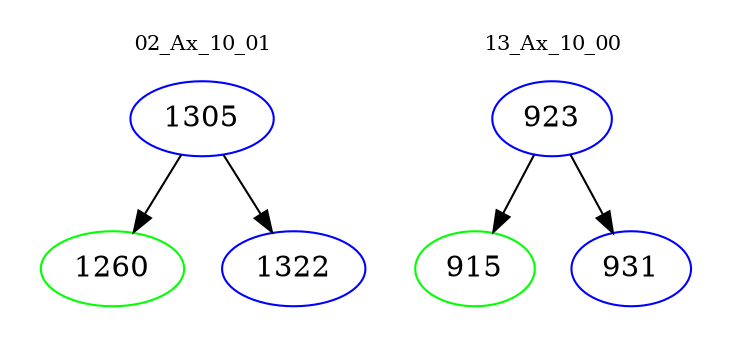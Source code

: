 digraph{
subgraph cluster_0 {
color = white
label = "02_Ax_10_01";
fontsize=10;
T0_1305 [label="1305", color="blue"]
T0_1305 -> T0_1260 [color="black"]
T0_1260 [label="1260", color="green"]
T0_1305 -> T0_1322 [color="black"]
T0_1322 [label="1322", color="blue"]
}
subgraph cluster_1 {
color = white
label = "13_Ax_10_00";
fontsize=10;
T1_923 [label="923", color="blue"]
T1_923 -> T1_915 [color="black"]
T1_915 [label="915", color="green"]
T1_923 -> T1_931 [color="black"]
T1_931 [label="931", color="blue"]
}
}
